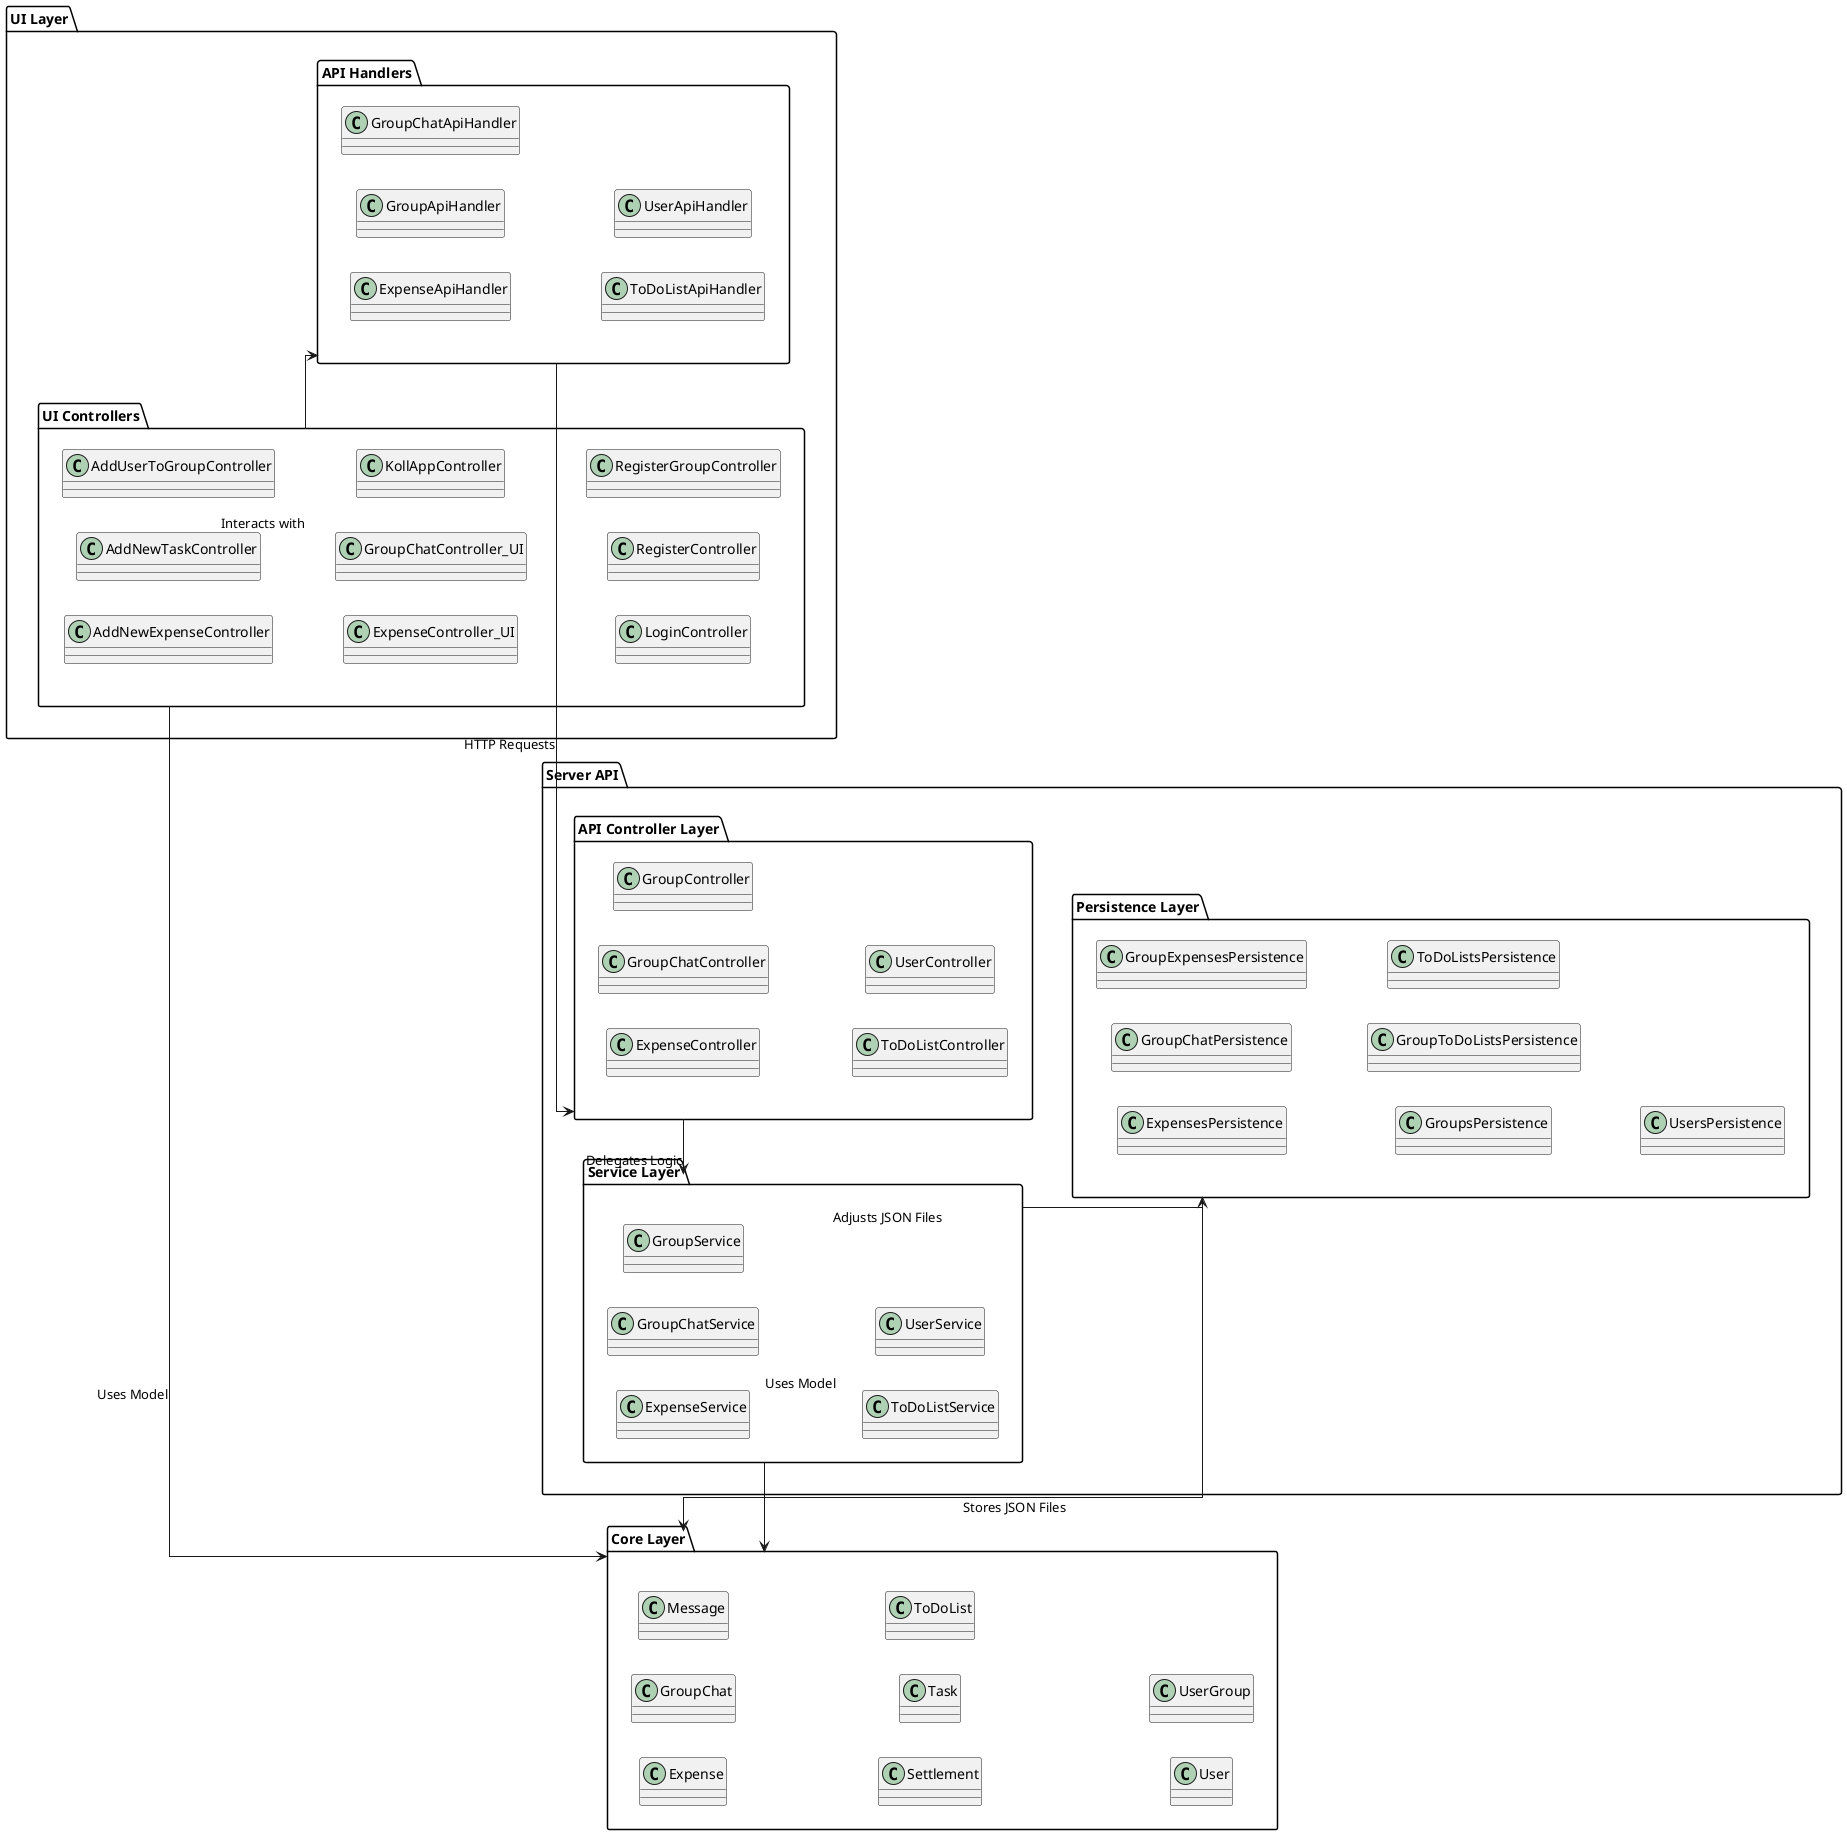 @startuml KollApp Improved Architecture Diagram

skinparam linetype ortho
skinparam packageStyle rectangle
skinparam defaultTextAlignment center

left to right direction

folder "UI Layer" {
    folder "UI Controllers" {
        class AddNewExpenseController
        class AddNewTaskController
        class AddUserToGroupController
        class ExpenseController_UI
        class GroupChatController_UI
        class KollAppController
        class LoginController
        class RegisterController
        class RegisterGroupController
    }

    folder "API Handlers" {
        class ExpenseApiHandler
        class GroupApiHandler
        class GroupChatApiHandler
        class ToDoListApiHandler
        class UserApiHandler
    }
}

' Centralized Core Layer
folder "Core Layer" {
    class Expense
    class GroupChat
    class Message
    class Settlement
    class Task
    class ToDoList
    class User
    class UserGroup
}

' Server API on the right
folder "Server API" {
    folder "API Controller Layer" {
        class ExpenseController
        class GroupChatController
        class GroupController
        class ToDoListController
        class UserController
    }

    folder "Service Layer" {
        class ExpenseService
        class GroupChatService
        class GroupService
        class ToDoListService
        class UserService
    }

    folder "Persistence Layer" {
        class ExpensesPersistence
        class GroupChatPersistence
        class GroupExpensesPersistence
        class GroupsPersistence
        class GroupToDoListsPersistence
        class ToDoListsPersistence
        class UsersPersistence
    }
}

' Define relationships with clear directions to avoid arrow crossing
"UI Controllers" --> "API Handlers" : Interacts with
"API Handlers" -down-> "API Controller Layer" : HTTP Requests
"API Controller Layer" -left-> "Service Layer" : Delegates Logic
"Service Layer" -down-> "Persistence Layer" : Adjusts JSON Files

' Core Layer connections positioned centrally
"UI Controllers" -right-> "Core Layer" : Uses Model
"Service Layer" -left-> "Core Layer" : Uses Model
"Persistence Layer" -up-> "Core Layer" : Stores JSON Files

@enduml